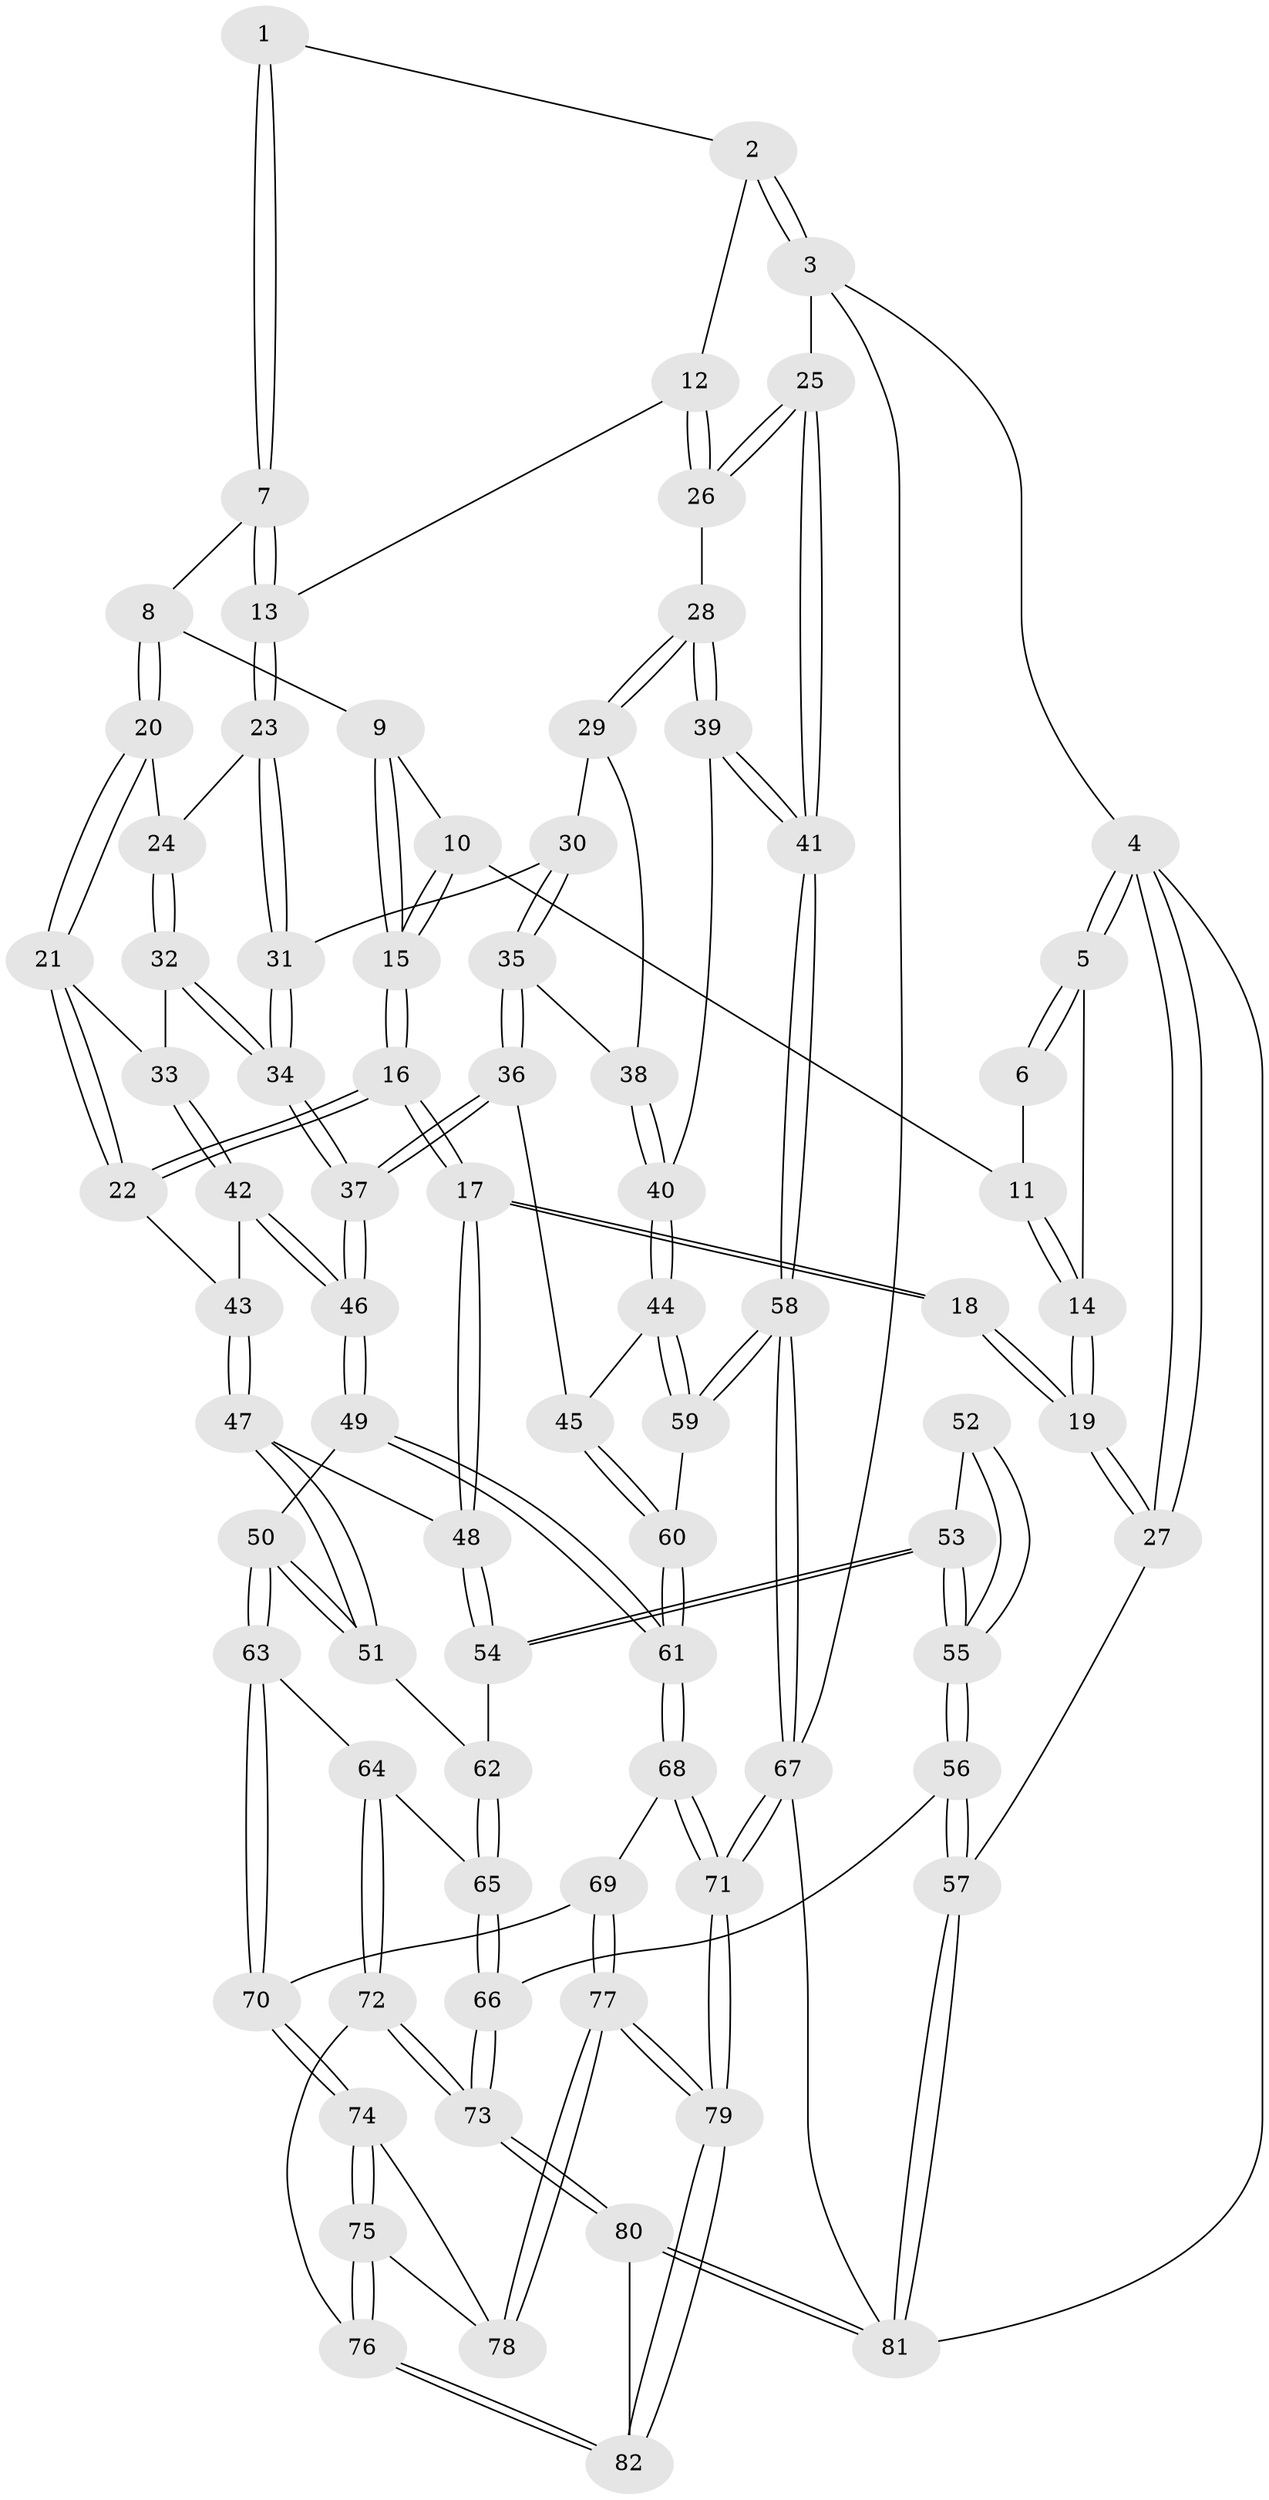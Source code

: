 // coarse degree distribution, {3: 0.5151515151515151, 5: 0.15151515151515152, 6: 0.030303030303030304, 4: 0.21212121212121213, 2: 0.09090909090909091}
// Generated by graph-tools (version 1.1) at 2025/54/03/04/25 22:54:49]
// undirected, 82 vertices, 202 edges
graph export_dot {
  node [color=gray90,style=filled];
  1 [pos="+0.455424616824717+0"];
  2 [pos="+0.8110109164635585+0"];
  3 [pos="+1+0"];
  4 [pos="+0+0"];
  5 [pos="+0+0"];
  6 [pos="+0.30014053071619085+0"];
  7 [pos="+0.45472755778225016+0"];
  8 [pos="+0.4094017233549407+0.0643849197333305"];
  9 [pos="+0.40681527959109187+0.06649358283799237"];
  10 [pos="+0.17998736329340634+0.13280620993840028"];
  11 [pos="+0.13412077130902988+0.1249359862665264"];
  12 [pos="+0.7984619098007278+0.18086327718603118"];
  13 [pos="+0.7224710757738455+0.2192398907761031"];
  14 [pos="+0.11644625253697227+0.12799266839713067"];
  15 [pos="+0.2521540068346817+0.3124872956199035"];
  16 [pos="+0.22248555049109534+0.4107448057525793"];
  17 [pos="+0.21255087717679086+0.41854174310140874"];
  18 [pos="+0.01516242423209685+0.3695797278676466"];
  19 [pos="+0+0.35824638201784115"];
  20 [pos="+0.49306164227942534+0.23078262505056954"];
  21 [pos="+0.4540117597660411+0.36502052947277874"];
  22 [pos="+0.4025974297551126+0.3859571034858714"];
  23 [pos="+0.7221912253295167+0.21960250806093606"];
  24 [pos="+0.652968993528736+0.2527727151781555"];
  25 [pos="+1+0.1640563018740855"];
  26 [pos="+0.9625799404839918+0.24931420293408588"];
  27 [pos="+0+0.3583986859250052"];
  28 [pos="+0.8952890855810137+0.38463748383625673"];
  29 [pos="+0.8311131817051187+0.3856130351711831"];
  30 [pos="+0.7977414650978116+0.38175020845284935"];
  31 [pos="+0.7542969426508375+0.350204820373517"];
  32 [pos="+0.6123340649140324+0.4242591287825062"];
  33 [pos="+0.4967773858743115+0.3943090277858885"];
  34 [pos="+0.6442512182360125+0.46268361727202606"];
  35 [pos="+0.7598177546488398+0.4563634342581104"];
  36 [pos="+0.6818247262158907+0.537407844802047"];
  37 [pos="+0.6696454903061397+0.5365443819637506"];
  38 [pos="+0.8037996464564999+0.45194067195728055"];
  39 [pos="+0.9135579660085384+0.4887125165206611"];
  40 [pos="+0.8870995471280295+0.505511620241445"];
  41 [pos="+1+0.6201800849771598"];
  42 [pos="+0.49685324518356444+0.5153555734316337"];
  43 [pos="+0.4381965938811052+0.5109148316581246"];
  44 [pos="+0.8353731822698952+0.5480530526889902"];
  45 [pos="+0.7317772593242691+0.554803214812143"];
  46 [pos="+0.5778229072970331+0.6385802646989601"];
  47 [pos="+0.41774336534013207+0.5458491880656802"];
  48 [pos="+0.23769543036017735+0.5208142794471532"];
  49 [pos="+0.5723178005198426+0.649851600192335"];
  50 [pos="+0.546356425584616+0.6762987522080239"];
  51 [pos="+0.5014122344392817+0.6631720887494644"];
  52 [pos="+0.03473875221587474+0.49716972857294667"];
  53 [pos="+0.13174674604147973+0.7278085601063622"];
  54 [pos="+0.2388906803553926+0.6397342761257575"];
  55 [pos="+0.05342766908425846+0.8004025642370475"];
  56 [pos="+0.04699002390978533+0.8079351561286146"];
  57 [pos="+0+0.9127297182970139"];
  58 [pos="+1+0.735741522878591"];
  59 [pos="+0.9075830899622495+0.7290551325983793"];
  60 [pos="+0.8198737671441471+0.764261318374129"];
  61 [pos="+0.817500380800321+0.766398817916073"];
  62 [pos="+0.2829732470188953+0.6660260121493865"];
  63 [pos="+0.5421086676963918+0.7664842804503965"];
  64 [pos="+0.3819039006234275+0.8221498535909147"];
  65 [pos="+0.31372999527331374+0.7383227117421046"];
  66 [pos="+0.24091957423485327+0.9213291764568526"];
  67 [pos="+1+1"];
  68 [pos="+0.8075394414728223+0.7878057086308901"];
  69 [pos="+0.7740419104266412+0.8279206578874032"];
  70 [pos="+0.5527039991581787+0.7902733291715688"];
  71 [pos="+1+1"];
  72 [pos="+0.3607086398278035+0.8803138119278585"];
  73 [pos="+0.2664932448086279+0.9440850389731208"];
  74 [pos="+0.5540842132978233+0.8270871682656591"];
  75 [pos="+0.5063477858737395+0.9573144037989869"];
  76 [pos="+0.5042552275879985+0.9612038844118194"];
  77 [pos="+0.7447619145448399+0.9699269424435973"];
  78 [pos="+0.6966991183723042+0.9434995318562385"];
  79 [pos="+0.8265822663613717+1"];
  80 [pos="+0.3221306288524153+1"];
  81 [pos="+0+1"];
  82 [pos="+0.49077770155840433+1"];
  1 -- 2;
  1 -- 7;
  1 -- 7;
  2 -- 3;
  2 -- 3;
  2 -- 12;
  3 -- 4;
  3 -- 25;
  3 -- 67;
  4 -- 5;
  4 -- 5;
  4 -- 27;
  4 -- 27;
  4 -- 81;
  5 -- 6;
  5 -- 6;
  5 -- 14;
  6 -- 11;
  7 -- 8;
  7 -- 13;
  7 -- 13;
  8 -- 9;
  8 -- 20;
  8 -- 20;
  9 -- 10;
  9 -- 15;
  9 -- 15;
  10 -- 11;
  10 -- 15;
  10 -- 15;
  11 -- 14;
  11 -- 14;
  12 -- 13;
  12 -- 26;
  12 -- 26;
  13 -- 23;
  13 -- 23;
  14 -- 19;
  14 -- 19;
  15 -- 16;
  15 -- 16;
  16 -- 17;
  16 -- 17;
  16 -- 22;
  16 -- 22;
  17 -- 18;
  17 -- 18;
  17 -- 48;
  17 -- 48;
  18 -- 19;
  18 -- 19;
  19 -- 27;
  19 -- 27;
  20 -- 21;
  20 -- 21;
  20 -- 24;
  21 -- 22;
  21 -- 22;
  21 -- 33;
  22 -- 43;
  23 -- 24;
  23 -- 31;
  23 -- 31;
  24 -- 32;
  24 -- 32;
  25 -- 26;
  25 -- 26;
  25 -- 41;
  25 -- 41;
  26 -- 28;
  27 -- 57;
  28 -- 29;
  28 -- 29;
  28 -- 39;
  28 -- 39;
  29 -- 30;
  29 -- 38;
  30 -- 31;
  30 -- 35;
  30 -- 35;
  31 -- 34;
  31 -- 34;
  32 -- 33;
  32 -- 34;
  32 -- 34;
  33 -- 42;
  33 -- 42;
  34 -- 37;
  34 -- 37;
  35 -- 36;
  35 -- 36;
  35 -- 38;
  36 -- 37;
  36 -- 37;
  36 -- 45;
  37 -- 46;
  37 -- 46;
  38 -- 40;
  38 -- 40;
  39 -- 40;
  39 -- 41;
  39 -- 41;
  40 -- 44;
  40 -- 44;
  41 -- 58;
  41 -- 58;
  42 -- 43;
  42 -- 46;
  42 -- 46;
  43 -- 47;
  43 -- 47;
  44 -- 45;
  44 -- 59;
  44 -- 59;
  45 -- 60;
  45 -- 60;
  46 -- 49;
  46 -- 49;
  47 -- 48;
  47 -- 51;
  47 -- 51;
  48 -- 54;
  48 -- 54;
  49 -- 50;
  49 -- 61;
  49 -- 61;
  50 -- 51;
  50 -- 51;
  50 -- 63;
  50 -- 63;
  51 -- 62;
  52 -- 53;
  52 -- 55;
  52 -- 55;
  53 -- 54;
  53 -- 54;
  53 -- 55;
  53 -- 55;
  54 -- 62;
  55 -- 56;
  55 -- 56;
  56 -- 57;
  56 -- 57;
  56 -- 66;
  57 -- 81;
  57 -- 81;
  58 -- 59;
  58 -- 59;
  58 -- 67;
  58 -- 67;
  59 -- 60;
  60 -- 61;
  60 -- 61;
  61 -- 68;
  61 -- 68;
  62 -- 65;
  62 -- 65;
  63 -- 64;
  63 -- 70;
  63 -- 70;
  64 -- 65;
  64 -- 72;
  64 -- 72;
  65 -- 66;
  65 -- 66;
  66 -- 73;
  66 -- 73;
  67 -- 71;
  67 -- 71;
  67 -- 81;
  68 -- 69;
  68 -- 71;
  68 -- 71;
  69 -- 70;
  69 -- 77;
  69 -- 77;
  70 -- 74;
  70 -- 74;
  71 -- 79;
  71 -- 79;
  72 -- 73;
  72 -- 73;
  72 -- 76;
  73 -- 80;
  73 -- 80;
  74 -- 75;
  74 -- 75;
  74 -- 78;
  75 -- 76;
  75 -- 76;
  75 -- 78;
  76 -- 82;
  76 -- 82;
  77 -- 78;
  77 -- 78;
  77 -- 79;
  77 -- 79;
  79 -- 82;
  79 -- 82;
  80 -- 81;
  80 -- 81;
  80 -- 82;
}
